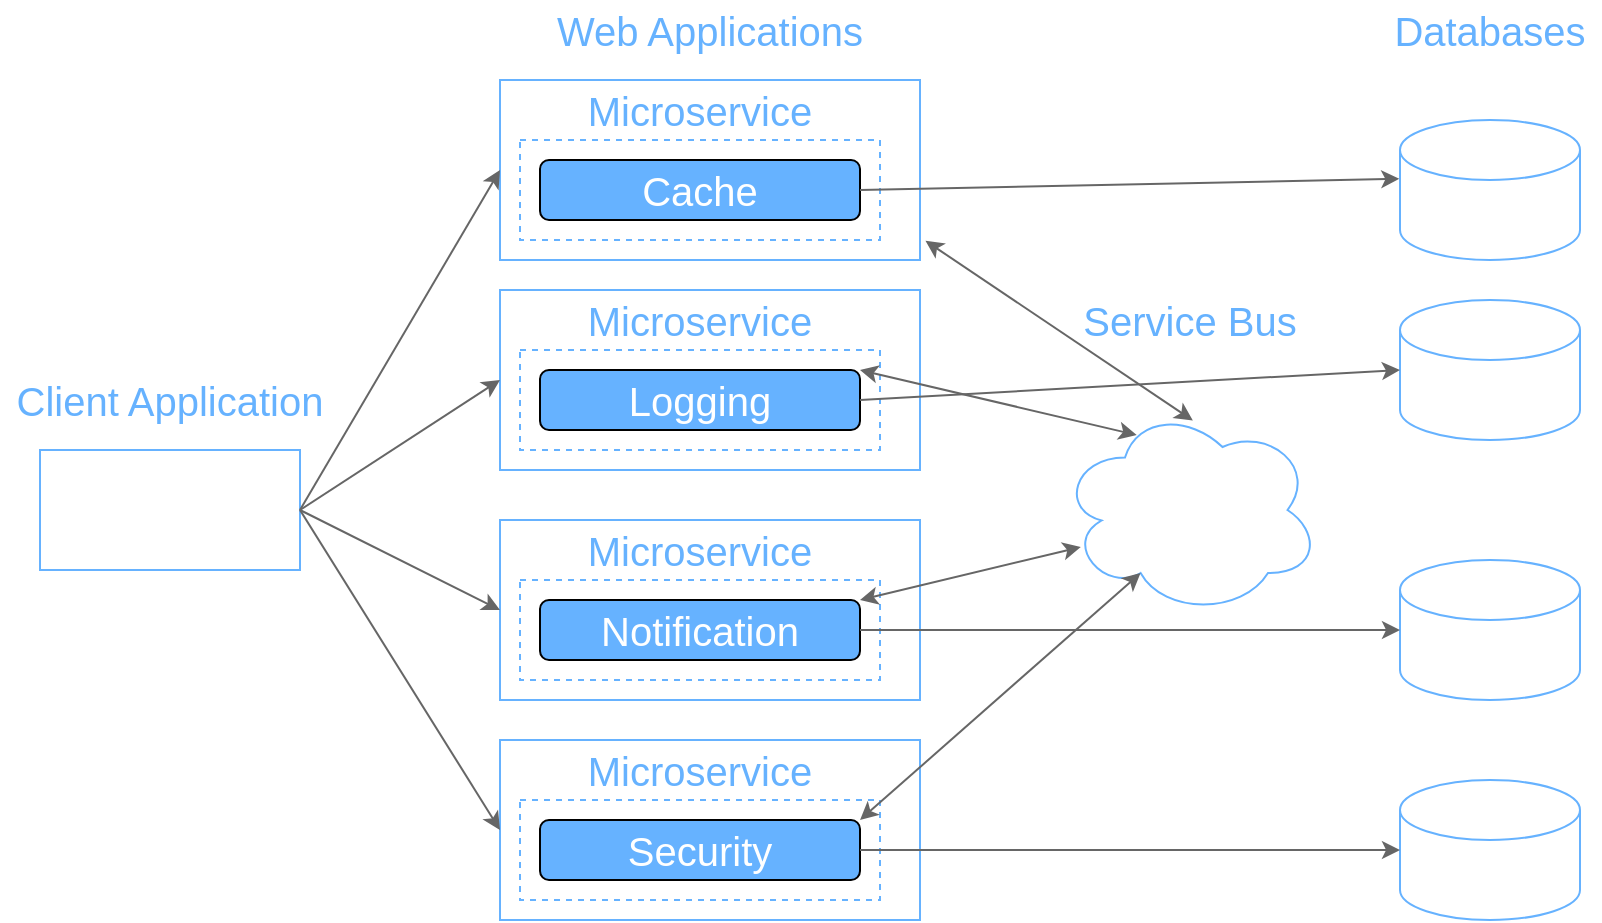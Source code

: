 <mxfile version="20.2.3" type="device"><diagram id="k7s3L5Jy90CN9CYtJpKT" name="Page-1"><mxGraphModel dx="1038" dy="651" grid="1" gridSize="10" guides="1" tooltips="1" connect="1" arrows="1" fold="1" page="1" pageScale="1" pageWidth="850" pageHeight="1100" math="0" shadow="0"><root><mxCell id="0"/><mxCell id="1" parent="0"/><mxCell id="uddDM4wncQ7bbvR8oByH-17" value="" style="rounded=0;whiteSpace=wrap;html=1;fillColor=#FFFFFF;strokeColor=#66B2FF;" parent="1" vertex="1"><mxGeometry x="260" y="250" width="210" height="90" as="geometry"/></mxCell><mxCell id="uddDM4wncQ7bbvR8oByH-2" value="" style="rounded=0;whiteSpace=wrap;html=1;fillColor=#FFFFFF;dashed=1;strokeColor=#66B2FF;" parent="1" vertex="1"><mxGeometry x="270" y="280" width="180" height="50" as="geometry"/></mxCell><mxCell id="uddDM4wncQ7bbvR8oByH-3" value="" style="shape=cylinder3;whiteSpace=wrap;html=1;boundedLbl=1;backgroundOutline=1;size=15;fillColor=#FFFFFF;fontSize=20;strokeColor=#66B2FF;fontColor=#66B2FF;" parent="1" vertex="1"><mxGeometry x="710" y="270" width="90" height="70" as="geometry"/></mxCell><mxCell id="uddDM4wncQ7bbvR8oByH-4" value="&lt;font style=&quot;font-size: 20px;&quot;&gt;Cache&lt;/font&gt;" style="rounded=1;whiteSpace=wrap;html=1;fillColor=#66B2FF;fontColor=#FFFFFF;" parent="1" vertex="1"><mxGeometry x="280" y="290" width="160" height="30" as="geometry"/></mxCell><mxCell id="uddDM4wncQ7bbvR8oByH-11" value="" style="endArrow=classic;html=1;rounded=0;exitX=1;exitY=0.5;exitDx=0;exitDy=0;entryX=-0.004;entryY=0.42;entryDx=0;entryDy=0;entryPerimeter=0;strokeColor=#666666;" parent="1" source="uddDM4wncQ7bbvR8oByH-4" target="uddDM4wncQ7bbvR8oByH-3" edge="1"><mxGeometry width="50" height="50" relative="1" as="geometry"><mxPoint x="630" y="290" as="sourcePoint"/><mxPoint x="710" y="360" as="targetPoint"/></mxGeometry></mxCell><mxCell id="uddDM4wncQ7bbvR8oByH-13" value="Microservice" style="text;html=1;align=center;verticalAlign=middle;whiteSpace=wrap;rounded=0;fillColor=none;fontColor=#66B2FF;fontSize=20;" parent="1" vertex="1"><mxGeometry x="275" y="250" width="170" height="30" as="geometry"/></mxCell><mxCell id="uddDM4wncQ7bbvR8oByH-18" value="Web Applications" style="text;html=1;align=center;verticalAlign=middle;whiteSpace=wrap;rounded=0;fillColor=none;fontColor=#66B2FF;fontSize=20;" parent="1" vertex="1"><mxGeometry x="280" y="210" width="170" height="30" as="geometry"/></mxCell><mxCell id="uddDM4wncQ7bbvR8oByH-19" value="" style="rounded=0;whiteSpace=wrap;html=1;fillColor=#FFFFFF;strokeColor=#66B2FF;" parent="1" vertex="1"><mxGeometry x="30" y="435" width="130" height="60" as="geometry"/></mxCell><mxCell id="uddDM4wncQ7bbvR8oByH-20" value="Client Application" style="text;html=1;align=center;verticalAlign=middle;whiteSpace=wrap;rounded=0;fillColor=none;fontColor=#66B2FF;fontSize=20;" parent="1" vertex="1"><mxGeometry x="10" y="395" width="170" height="30" as="geometry"/></mxCell><mxCell id="uddDM4wncQ7bbvR8oByH-21" value="" style="endArrow=classic;html=1;rounded=0;fontSize=20;fontColor=#66B2FF;exitX=1;exitY=0.5;exitDx=0;exitDy=0;entryX=0;entryY=0.5;entryDx=0;entryDy=0;strokeColor=#666666;" parent="1" source="uddDM4wncQ7bbvR8oByH-19" target="uddDM4wncQ7bbvR8oByH-17" edge="1"><mxGeometry width="50" height="50" relative="1" as="geometry"><mxPoint x="170" y="540" as="sourcePoint"/><mxPoint x="220" y="490" as="targetPoint"/></mxGeometry></mxCell><mxCell id="uddDM4wncQ7bbvR8oByH-28" value="Databases" style="text;html=1;align=center;verticalAlign=middle;whiteSpace=wrap;rounded=0;fillColor=none;fontColor=#66B2FF;fontSize=20;" parent="1" vertex="1"><mxGeometry x="700" y="210" width="110" height="30" as="geometry"/></mxCell><mxCell id="rbgEOv6__WSFG9z90x5a-3" value="" style="shape=cylinder3;whiteSpace=wrap;html=1;boundedLbl=1;backgroundOutline=1;size=15;fillColor=#FFFFFF;fontSize=20;strokeColor=#66B2FF;fontColor=#66B2FF;" parent="1" vertex="1"><mxGeometry x="710" y="360" width="90" height="70" as="geometry"/></mxCell><mxCell id="rbgEOv6__WSFG9z90x5a-4" value="" style="shape=cylinder3;whiteSpace=wrap;html=1;boundedLbl=1;backgroundOutline=1;size=15;fillColor=#FFFFFF;fontSize=20;strokeColor=#66B2FF;fontColor=#66B2FF;" parent="1" vertex="1"><mxGeometry x="710" y="490" width="90" height="70" as="geometry"/></mxCell><mxCell id="rbgEOv6__WSFG9z90x5a-5" value="" style="shape=cylinder3;whiteSpace=wrap;html=1;boundedLbl=1;backgroundOutline=1;size=15;fillColor=#FFFFFF;fontSize=20;strokeColor=#66B2FF;fontColor=#66B2FF;" parent="1" vertex="1"><mxGeometry x="710" y="600" width="90" height="70" as="geometry"/></mxCell><mxCell id="mfpx-0DtvFJXWzdWByHg-1" value="" style="rounded=0;whiteSpace=wrap;html=1;fillColor=#FFFFFF;strokeColor=#66B2FF;" parent="1" vertex="1"><mxGeometry x="260" y="355" width="210" height="90" as="geometry"/></mxCell><mxCell id="mfpx-0DtvFJXWzdWByHg-2" value="" style="rounded=0;whiteSpace=wrap;html=1;fillColor=#FFFFFF;dashed=1;strokeColor=#66B2FF;" parent="1" vertex="1"><mxGeometry x="270" y="385" width="180" height="50" as="geometry"/></mxCell><mxCell id="mfpx-0DtvFJXWzdWByHg-3" value="&lt;font style=&quot;font-size: 20px;&quot;&gt;Logging&lt;/font&gt;" style="rounded=1;whiteSpace=wrap;html=1;fillColor=#66B2FF;fontColor=#FFFFFF;" parent="1" vertex="1"><mxGeometry x="280" y="395" width="160" height="30" as="geometry"/></mxCell><mxCell id="mfpx-0DtvFJXWzdWByHg-4" value="Microservice" style="text;html=1;align=center;verticalAlign=middle;whiteSpace=wrap;rounded=0;fillColor=none;fontColor=#66B2FF;fontSize=20;" parent="1" vertex="1"><mxGeometry x="275" y="355" width="170" height="30" as="geometry"/></mxCell><mxCell id="mfpx-0DtvFJXWzdWByHg-5" value="" style="rounded=0;whiteSpace=wrap;html=1;fillColor=#FFFFFF;strokeColor=#66B2FF;" parent="1" vertex="1"><mxGeometry x="260" y="470" width="210" height="90" as="geometry"/></mxCell><mxCell id="mfpx-0DtvFJXWzdWByHg-6" value="" style="rounded=0;whiteSpace=wrap;html=1;fillColor=#FFFFFF;dashed=1;strokeColor=#66B2FF;" parent="1" vertex="1"><mxGeometry x="270" y="500" width="180" height="50" as="geometry"/></mxCell><mxCell id="mfpx-0DtvFJXWzdWByHg-7" value="&lt;font style=&quot;font-size: 20px;&quot;&gt;Notification&lt;/font&gt;" style="rounded=1;whiteSpace=wrap;html=1;fillColor=#66B2FF;fontColor=#FFFFFF;" parent="1" vertex="1"><mxGeometry x="280" y="510" width="160" height="30" as="geometry"/></mxCell><mxCell id="mfpx-0DtvFJXWzdWByHg-8" value="Microservice" style="text;html=1;align=center;verticalAlign=middle;whiteSpace=wrap;rounded=0;fillColor=none;fontColor=#66B2FF;fontSize=20;" parent="1" vertex="1"><mxGeometry x="275" y="470" width="170" height="30" as="geometry"/></mxCell><mxCell id="mfpx-0DtvFJXWzdWByHg-9" value="" style="rounded=0;whiteSpace=wrap;html=1;fillColor=#FFFFFF;strokeColor=#66B2FF;" parent="1" vertex="1"><mxGeometry x="260" y="580" width="210" height="90" as="geometry"/></mxCell><mxCell id="mfpx-0DtvFJXWzdWByHg-10" value="" style="rounded=0;whiteSpace=wrap;html=1;fillColor=#FFFFFF;dashed=1;strokeColor=#66B2FF;" parent="1" vertex="1"><mxGeometry x="270" y="610" width="180" height="50" as="geometry"/></mxCell><mxCell id="mfpx-0DtvFJXWzdWByHg-11" value="&lt;font style=&quot;font-size: 20px;&quot;&gt;Security&lt;/font&gt;" style="rounded=1;whiteSpace=wrap;html=1;fillColor=#66B2FF;fontColor=#FFFFFF;" parent="1" vertex="1"><mxGeometry x="280" y="620" width="160" height="30" as="geometry"/></mxCell><mxCell id="mfpx-0DtvFJXWzdWByHg-12" value="Microservice" style="text;html=1;align=center;verticalAlign=middle;whiteSpace=wrap;rounded=0;fillColor=none;fontColor=#66B2FF;fontSize=20;" parent="1" vertex="1"><mxGeometry x="275" y="580" width="170" height="30" as="geometry"/></mxCell><mxCell id="mfpx-0DtvFJXWzdWByHg-13" value="" style="endArrow=classic;html=1;rounded=0;fontSize=20;fontColor=#66B2FF;exitX=1;exitY=0.5;exitDx=0;exitDy=0;entryX=0;entryY=0.5;entryDx=0;entryDy=0;strokeColor=#666666;" parent="1" source="uddDM4wncQ7bbvR8oByH-19" target="mfpx-0DtvFJXWzdWByHg-1" edge="1"><mxGeometry width="50" height="50" relative="1" as="geometry"><mxPoint x="170" y="475" as="sourcePoint"/><mxPoint x="270" y="315" as="targetPoint"/></mxGeometry></mxCell><mxCell id="mfpx-0DtvFJXWzdWByHg-14" value="" style="endArrow=classic;html=1;rounded=0;fontSize=20;fontColor=#66B2FF;exitX=1;exitY=0.5;exitDx=0;exitDy=0;entryX=0;entryY=0.5;entryDx=0;entryDy=0;strokeColor=#666666;" parent="1" source="uddDM4wncQ7bbvR8oByH-19" target="mfpx-0DtvFJXWzdWByHg-5" edge="1"><mxGeometry width="50" height="50" relative="1" as="geometry"><mxPoint x="170" y="475" as="sourcePoint"/><mxPoint x="270" y="420" as="targetPoint"/></mxGeometry></mxCell><mxCell id="mfpx-0DtvFJXWzdWByHg-15" value="" style="endArrow=classic;html=1;rounded=0;fontSize=20;fontColor=#66B2FF;exitX=1;exitY=0.5;exitDx=0;exitDy=0;entryX=0;entryY=0.5;entryDx=0;entryDy=0;strokeColor=#666666;" parent="1" source="uddDM4wncQ7bbvR8oByH-19" target="mfpx-0DtvFJXWzdWByHg-9" edge="1"><mxGeometry width="50" height="50" relative="1" as="geometry"><mxPoint x="180" y="485" as="sourcePoint"/><mxPoint x="280" y="430" as="targetPoint"/></mxGeometry></mxCell><mxCell id="uddDM4wncQ7bbvR8oByH-12" value="" style="endArrow=classic;html=1;rounded=0;exitX=1;exitY=0.5;exitDx=0;exitDy=0;strokeColor=#666666;entryX=0;entryY=0.5;entryDx=0;entryDy=0;entryPerimeter=0;" parent="1" source="mfpx-0DtvFJXWzdWByHg-3" target="rbgEOv6__WSFG9z90x5a-3" edge="1"><mxGeometry width="50" height="50" relative="1" as="geometry"><mxPoint x="490" y="390" as="sourcePoint"/><mxPoint x="710" y="370" as="targetPoint"/></mxGeometry></mxCell><mxCell id="uddDM4wncQ7bbvR8oByH-10" value="" style="endArrow=classic;html=1;rounded=0;exitX=1;exitY=0.5;exitDx=0;exitDy=0;entryX=0;entryY=0.5;entryDx=0;entryDy=0;entryPerimeter=0;strokeColor=#666666;" parent="1" source="mfpx-0DtvFJXWzdWByHg-7" target="rbgEOv6__WSFG9z90x5a-4" edge="1"><mxGeometry width="50" height="50" relative="1" as="geometry"><mxPoint x="490" y="445" as="sourcePoint"/><mxPoint x="710" y="380" as="targetPoint"/></mxGeometry></mxCell><mxCell id="uddDM4wncQ7bbvR8oByH-9" value="" style="endArrow=classic;html=1;rounded=0;exitX=1;exitY=0.5;exitDx=0;exitDy=0;entryX=0;entryY=0.5;entryDx=0;entryDy=0;entryPerimeter=0;strokeColor=#666666;" parent="1" source="mfpx-0DtvFJXWzdWByHg-11" target="rbgEOv6__WSFG9z90x5a-5" edge="1"><mxGeometry width="50" height="50" relative="1" as="geometry"><mxPoint x="490" y="495" as="sourcePoint"/><mxPoint x="710" y="390" as="targetPoint"/></mxGeometry></mxCell><mxCell id="kz745754YMl1t5lP1NSe-2" value="" style="ellipse;shape=cloud;whiteSpace=wrap;html=1;strokeColor=#66B2FF;" vertex="1" parent="1"><mxGeometry x="540" y="412.5" width="130" height="105" as="geometry"/></mxCell><mxCell id="kz745754YMl1t5lP1NSe-4" value="" style="endArrow=classic;startArrow=classic;html=1;rounded=0;strokeColor=#666666;exitX=1.013;exitY=0.893;exitDx=0;exitDy=0;exitPerimeter=0;entryX=0.511;entryY=0.074;entryDx=0;entryDy=0;entryPerimeter=0;" edge="1" parent="1" source="uddDM4wncQ7bbvR8oByH-17" target="kz745754YMl1t5lP1NSe-2"><mxGeometry width="50" height="50" relative="1" as="geometry"><mxPoint x="720" y="220" as="sourcePoint"/><mxPoint x="770" y="170" as="targetPoint"/></mxGeometry></mxCell><mxCell id="kz745754YMl1t5lP1NSe-5" value="" style="endArrow=classic;startArrow=classic;html=1;rounded=0;strokeColor=#666666;exitX=1;exitY=0;exitDx=0;exitDy=0;entryX=0.295;entryY=0.143;entryDx=0;entryDy=0;entryPerimeter=0;" edge="1" parent="1" source="mfpx-0DtvFJXWzdWByHg-3" target="kz745754YMl1t5lP1NSe-2"><mxGeometry width="50" height="50" relative="1" as="geometry"><mxPoint x="532.73" y="350.37" as="sourcePoint"/><mxPoint x="730" y="400" as="targetPoint"/></mxGeometry></mxCell><mxCell id="kz745754YMl1t5lP1NSe-6" value="" style="endArrow=classic;startArrow=classic;html=1;rounded=0;strokeColor=#666666;exitX=1;exitY=0;exitDx=0;exitDy=0;entryX=0.31;entryY=0.8;entryDx=0;entryDy=0;entryPerimeter=0;" edge="1" parent="1" source="mfpx-0DtvFJXWzdWByHg-11" target="kz745754YMl1t5lP1NSe-2"><mxGeometry width="50" height="50" relative="1" as="geometry"><mxPoint x="530.42" y="383.19" as="sourcePoint"/><mxPoint x="758.35" y="420.015" as="targetPoint"/></mxGeometry></mxCell><mxCell id="kz745754YMl1t5lP1NSe-7" value="" style="endArrow=classic;startArrow=classic;html=1;rounded=0;strokeColor=#666666;exitX=1;exitY=0;exitDx=0;exitDy=0;entryX=0.08;entryY=0.676;entryDx=0;entryDy=0;entryPerimeter=0;" edge="1" parent="1" source="mfpx-0DtvFJXWzdWByHg-7" target="kz745754YMl1t5lP1NSe-2"><mxGeometry width="50" height="50" relative="1" as="geometry"><mxPoint x="500" y="630" as="sourcePoint"/><mxPoint x="799.95" y="510" as="targetPoint"/></mxGeometry></mxCell><mxCell id="kz745754YMl1t5lP1NSe-1" value="Service Bus" style="text;html=1;align=center;verticalAlign=middle;whiteSpace=wrap;rounded=0;fillColor=none;fontColor=#66B2FF;fontSize=20;" vertex="1" parent="1"><mxGeometry x="550" y="355" width="110" height="30" as="geometry"/></mxCell></root></mxGraphModel></diagram></mxfile>